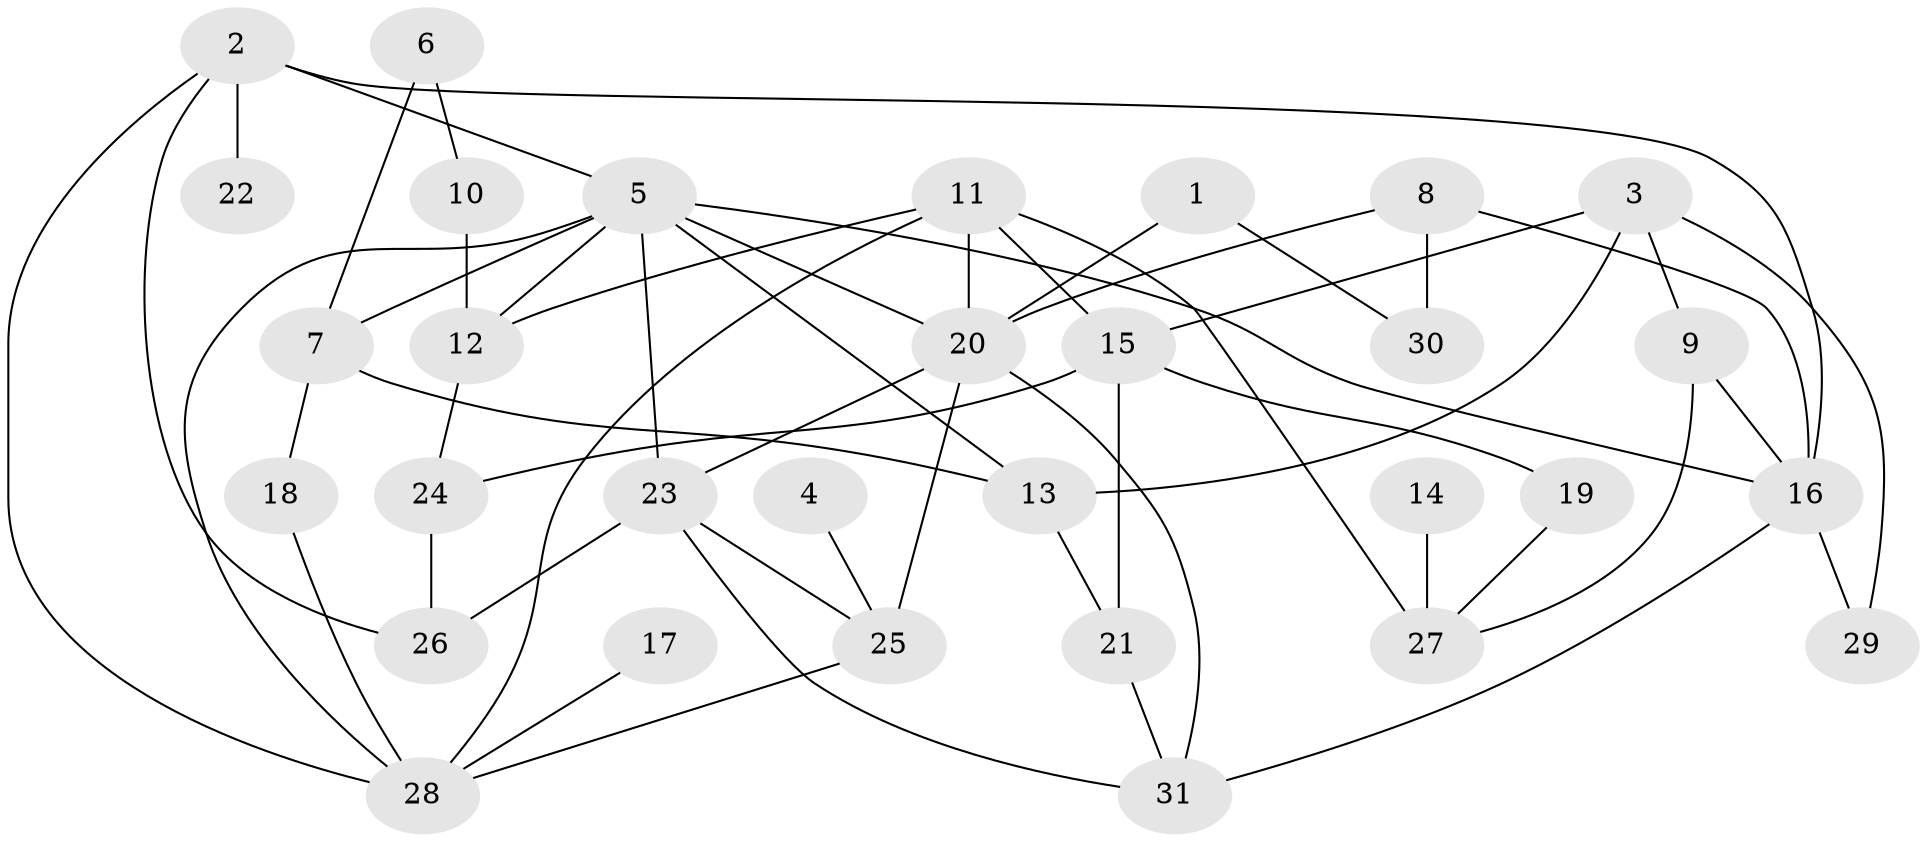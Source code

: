 // original degree distribution, {8: 0.02912621359223301, 4: 0.10679611650485436, 5: 0.06796116504854369, 3: 0.24271844660194175, 1: 0.30097087378640774, 2: 0.24271844660194175, 7: 0.009708737864077669}
// Generated by graph-tools (version 1.1) at 2025/36/03/04/25 23:36:00]
// undirected, 31 vertices, 54 edges
graph export_dot {
  node [color=gray90,style=filled];
  1;
  2;
  3;
  4;
  5;
  6;
  7;
  8;
  9;
  10;
  11;
  12;
  13;
  14;
  15;
  16;
  17;
  18;
  19;
  20;
  21;
  22;
  23;
  24;
  25;
  26;
  27;
  28;
  29;
  30;
  31;
  1 -- 20 [weight=1.0];
  1 -- 30 [weight=1.0];
  2 -- 5 [weight=1.0];
  2 -- 16 [weight=1.0];
  2 -- 22 [weight=1.0];
  2 -- 26 [weight=1.0];
  2 -- 28 [weight=1.0];
  3 -- 9 [weight=1.0];
  3 -- 13 [weight=1.0];
  3 -- 15 [weight=1.0];
  3 -- 29 [weight=1.0];
  4 -- 25 [weight=1.0];
  5 -- 7 [weight=1.0];
  5 -- 12 [weight=1.0];
  5 -- 13 [weight=1.0];
  5 -- 16 [weight=1.0];
  5 -- 20 [weight=1.0];
  5 -- 23 [weight=1.0];
  5 -- 28 [weight=1.0];
  6 -- 7 [weight=1.0];
  6 -- 10 [weight=1.0];
  7 -- 13 [weight=2.0];
  7 -- 18 [weight=2.0];
  8 -- 16 [weight=1.0];
  8 -- 20 [weight=1.0];
  8 -- 30 [weight=1.0];
  9 -- 16 [weight=1.0];
  9 -- 27 [weight=1.0];
  10 -- 12 [weight=1.0];
  11 -- 12 [weight=1.0];
  11 -- 15 [weight=1.0];
  11 -- 20 [weight=2.0];
  11 -- 27 [weight=2.0];
  11 -- 28 [weight=1.0];
  12 -- 24 [weight=1.0];
  13 -- 21 [weight=1.0];
  14 -- 27 [weight=1.0];
  15 -- 19 [weight=1.0];
  15 -- 21 [weight=1.0];
  15 -- 24 [weight=1.0];
  16 -- 29 [weight=1.0];
  16 -- 31 [weight=1.0];
  17 -- 28 [weight=1.0];
  18 -- 28 [weight=1.0];
  19 -- 27 [weight=1.0];
  20 -- 23 [weight=1.0];
  20 -- 25 [weight=1.0];
  20 -- 31 [weight=1.0];
  21 -- 31 [weight=1.0];
  23 -- 25 [weight=1.0];
  23 -- 26 [weight=1.0];
  23 -- 31 [weight=1.0];
  24 -- 26 [weight=1.0];
  25 -- 28 [weight=1.0];
}
